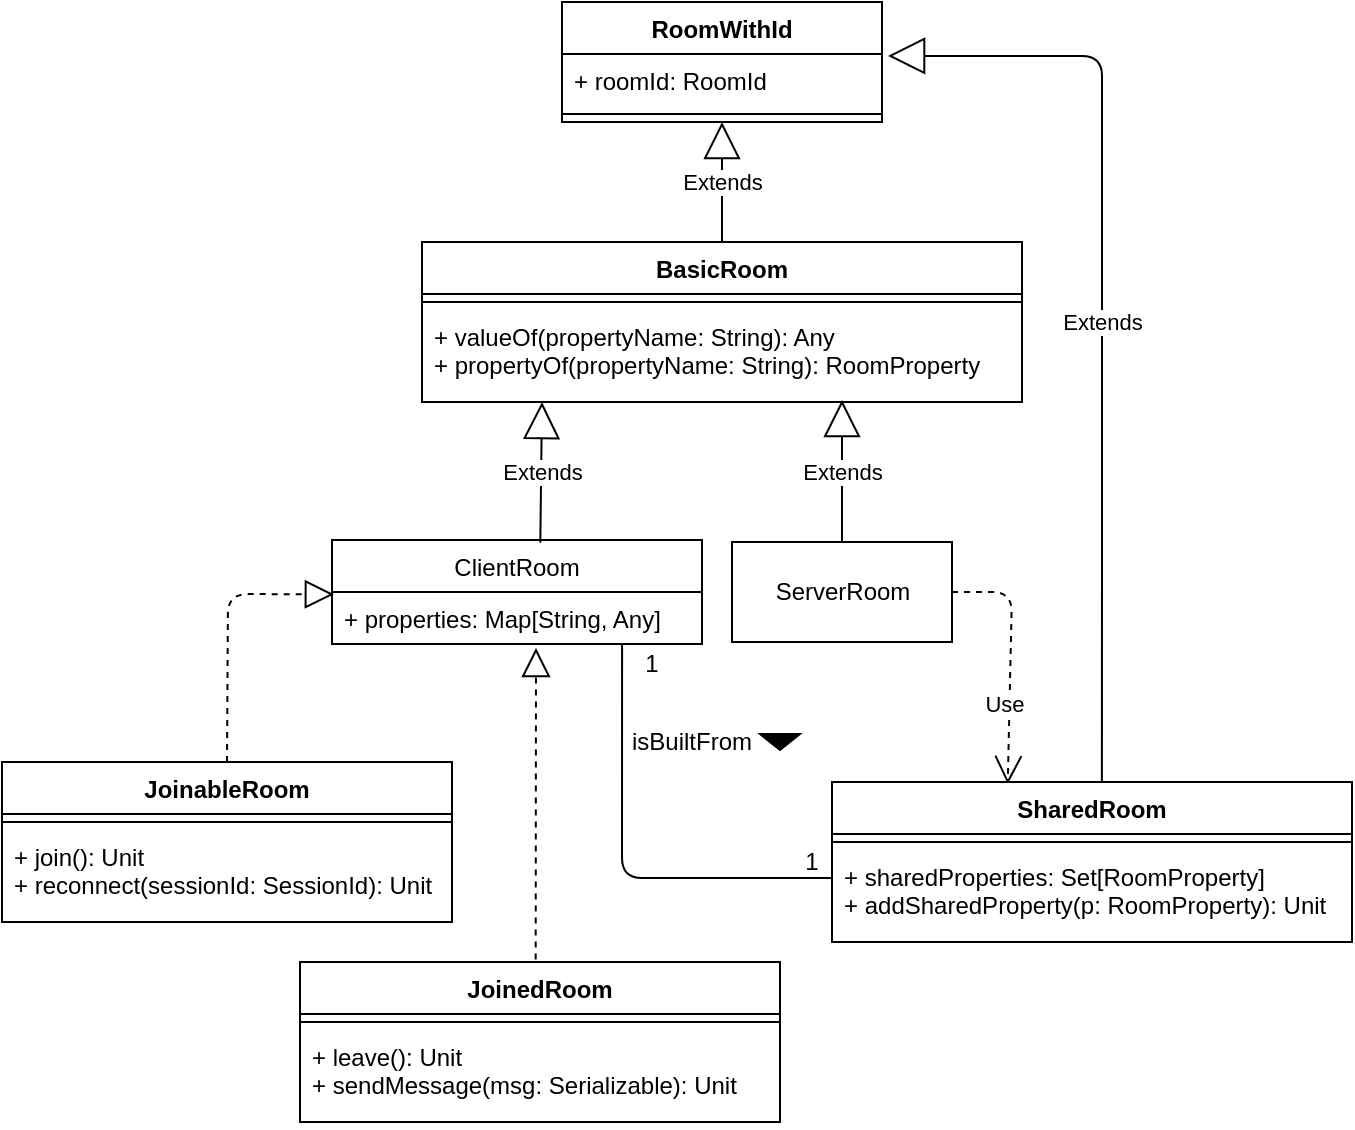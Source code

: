 <mxfile version="12.9.9" type="device"><diagram id="ANvYU7w54oOPpQcC6ar3" name="Page-1"><mxGraphModel dx="852" dy="495" grid="1" gridSize="10" guides="1" tooltips="1" connect="1" arrows="1" fold="1" page="1" pageScale="1" pageWidth="827" pageHeight="1169" math="0" shadow="0"><root><mxCell id="0"/><mxCell id="1" parent="0"/><mxCell id="mfVzm-Lh9tRRdBSbQ21J-5" value="ServerRoom" style="html=1;" parent="1" vertex="1"><mxGeometry x="390" y="310" width="110" height="50" as="geometry"/></mxCell><mxCell id="mfVzm-Lh9tRRdBSbQ21J-10" value="Use" style="endArrow=open;endSize=12;dashed=1;html=1;entryX=0.338;entryY=0.013;entryDx=0;entryDy=0;exitX=1;exitY=0.5;exitDx=0;exitDy=0;entryPerimeter=0;" parent="1" source="mfVzm-Lh9tRRdBSbQ21J-5" target="mfVzm-Lh9tRRdBSbQ21J-16" edge="1"><mxGeometry x="0.365" y="-3" width="160" relative="1" as="geometry"><mxPoint x="310" y="420" as="sourcePoint"/><mxPoint x="510" y="345" as="targetPoint"/><Array as="points"><mxPoint x="530" y="335"/></Array><mxPoint as="offset"/></mxGeometry></mxCell><mxCell id="mfVzm-Lh9tRRdBSbQ21J-11" value="Extends" style="endArrow=block;endSize=16;endFill=0;html=1;exitX=0.519;exitY=0.125;exitDx=0;exitDy=0;entryX=1.019;entryY=0.038;entryDx=0;entryDy=0;entryPerimeter=0;exitPerimeter=0;" parent="1" source="mfVzm-Lh9tRRdBSbQ21J-16" target="Jf699cSOZhtAb6FgL5ux-3" edge="1"><mxGeometry width="160" relative="1" as="geometry"><mxPoint x="350" y="320" as="sourcePoint"/><mxPoint x="530" y="104" as="targetPoint"/><Array as="points"><mxPoint x="575" y="320"/><mxPoint x="575" y="280"/><mxPoint x="575" y="67"/></Array></mxGeometry></mxCell><mxCell id="Jf699cSOZhtAb6FgL5ux-11" value="Extends" style="endArrow=block;endSize=16;endFill=0;html=1;entryX=0.5;entryY=1;entryDx=0;entryDy=0;" parent="1" source="Jf699cSOZhtAb6FgL5ux-7" target="Jf699cSOZhtAb6FgL5ux-2" edge="1"><mxGeometry width="160" relative="1" as="geometry"><mxPoint x="120" y="130" as="sourcePoint"/><mxPoint x="280" y="130" as="targetPoint"/></mxGeometry></mxCell><mxCell id="Jf699cSOZhtAb6FgL5ux-2" value="RoomWithId" style="swimlane;fontStyle=1;align=center;verticalAlign=top;childLayout=stackLayout;horizontal=1;startSize=26;horizontalStack=0;resizeParent=1;resizeParentMax=0;resizeLast=0;collapsible=1;marginBottom=0;" parent="1" vertex="1"><mxGeometry x="305" y="40" width="160" height="60" as="geometry"/></mxCell><mxCell id="Jf699cSOZhtAb6FgL5ux-3" value="+ roomId: RoomId" style="text;strokeColor=none;fillColor=none;align=left;verticalAlign=top;spacingLeft=4;spacingRight=4;overflow=hidden;rotatable=0;points=[[0,0.5],[1,0.5]];portConstraint=eastwest;" parent="Jf699cSOZhtAb6FgL5ux-2" vertex="1"><mxGeometry y="26" width="160" height="26" as="geometry"/></mxCell><mxCell id="Jf699cSOZhtAb6FgL5ux-4" value="" style="line;strokeWidth=1;fillColor=none;align=left;verticalAlign=middle;spacingTop=-1;spacingLeft=3;spacingRight=3;rotatable=0;labelPosition=right;points=[];portConstraint=eastwest;" parent="Jf699cSOZhtAb6FgL5ux-2" vertex="1"><mxGeometry y="52" width="160" height="8" as="geometry"/></mxCell><mxCell id="Jf699cSOZhtAb6FgL5ux-7" value="BasicRoom" style="swimlane;fontStyle=1;align=center;verticalAlign=top;childLayout=stackLayout;horizontal=1;startSize=26;horizontalStack=0;resizeParent=1;resizeParentMax=0;resizeLast=0;collapsible=1;marginBottom=0;" parent="1" vertex="1"><mxGeometry x="235" y="160" width="300" height="80" as="geometry"/></mxCell><mxCell id="Jf699cSOZhtAb6FgL5ux-9" value="" style="line;strokeWidth=1;fillColor=none;align=left;verticalAlign=middle;spacingTop=-1;spacingLeft=3;spacingRight=3;rotatable=0;labelPosition=right;points=[];portConstraint=eastwest;" parent="Jf699cSOZhtAb6FgL5ux-7" vertex="1"><mxGeometry y="26" width="300" height="8" as="geometry"/></mxCell><mxCell id="Jf699cSOZhtAb6FgL5ux-10" value="+ valueOf(propertyName: String): Any&#10;+ propertyOf(propertyName: String): RoomProperty" style="text;strokeColor=none;fillColor=none;align=left;verticalAlign=top;spacingLeft=4;spacingRight=4;overflow=hidden;rotatable=0;points=[[0,0.5],[1,0.5]];portConstraint=eastwest;" parent="Jf699cSOZhtAb6FgL5ux-7" vertex="1"><mxGeometry y="34" width="300" height="46" as="geometry"/></mxCell><mxCell id="Jf699cSOZhtAb6FgL5ux-12" value="Extends" style="endArrow=block;endSize=16;endFill=0;html=1;exitX=0.5;exitY=0;exitDx=0;exitDy=0;" parent="1" source="mfVzm-Lh9tRRdBSbQ21J-5" edge="1"><mxGeometry width="160" relative="1" as="geometry"><mxPoint x="190" y="334.5" as="sourcePoint"/><mxPoint x="445" y="239" as="targetPoint"/></mxGeometry></mxCell><mxCell id="Jf699cSOZhtAb6FgL5ux-13" value="Extends" style="endArrow=block;endSize=16;endFill=0;html=1;entryX=0.2;entryY=1;entryDx=0;entryDy=0;entryPerimeter=0;exitX=0.563;exitY=0.026;exitDx=0;exitDy=0;exitPerimeter=0;" parent="1" source="tL595lsRaXTVZxqntEhU-18" target="Jf699cSOZhtAb6FgL5ux-10" edge="1"><mxGeometry width="160" relative="1" as="geometry"><mxPoint x="295" y="290" as="sourcePoint"/><mxPoint x="294.58" y="239" as="targetPoint"/></mxGeometry></mxCell><mxCell id="tL595lsRaXTVZxqntEhU-1" value="JoinableRoom" style="swimlane;fontStyle=1;align=center;verticalAlign=top;childLayout=stackLayout;horizontal=1;startSize=26;horizontalStack=0;resizeParent=1;resizeParentMax=0;resizeLast=0;collapsible=1;marginBottom=0;" vertex="1" parent="1"><mxGeometry x="25" y="420" width="225" height="80" as="geometry"/></mxCell><mxCell id="tL595lsRaXTVZxqntEhU-3" value="" style="line;strokeWidth=1;fillColor=none;align=left;verticalAlign=middle;spacingTop=-1;spacingLeft=3;spacingRight=3;rotatable=0;labelPosition=right;points=[];portConstraint=eastwest;" vertex="1" parent="tL595lsRaXTVZxqntEhU-1"><mxGeometry y="26" width="225" height="8" as="geometry"/></mxCell><mxCell id="tL595lsRaXTVZxqntEhU-4" value="+ join(): Unit&#10;+ reconnect(sessionId: SessionId): Unit" style="text;strokeColor=none;fillColor=none;align=left;verticalAlign=top;spacingLeft=4;spacingRight=4;overflow=hidden;rotatable=0;points=[[0,0.5],[1,0.5]];portConstraint=eastwest;" vertex="1" parent="tL595lsRaXTVZxqntEhU-1"><mxGeometry y="34" width="225" height="46" as="geometry"/></mxCell><mxCell id="tL595lsRaXTVZxqntEhU-9" value="" style="endArrow=block;dashed=1;endFill=0;endSize=12;html=1;exitX=0.5;exitY=0;exitDx=0;exitDy=0;entryX=0.005;entryY=0.045;entryDx=0;entryDy=0;entryPerimeter=0;" edge="1" parent="1" source="tL595lsRaXTVZxqntEhU-1" target="tL595lsRaXTVZxqntEhU-19"><mxGeometry width="160" relative="1" as="geometry"><mxPoint x="140" y="330" as="sourcePoint"/><mxPoint x="220" y="335" as="targetPoint"/><Array as="points"><mxPoint x="138" y="336"/></Array></mxGeometry></mxCell><mxCell id="tL595lsRaXTVZxqntEhU-10" value="" style="endArrow=block;dashed=1;endFill=0;endSize=12;html=1;exitX=0.491;exitY=-0.015;exitDx=0;exitDy=0;exitPerimeter=0;" edge="1" parent="1" source="tL595lsRaXTVZxqntEhU-5"><mxGeometry width="160" relative="1" as="geometry"><mxPoint x="130" y="290" as="sourcePoint"/><mxPoint x="292" y="363" as="targetPoint"/></mxGeometry></mxCell><mxCell id="tL595lsRaXTVZxqntEhU-18" value="ClientRoom" style="swimlane;fontStyle=0;childLayout=stackLayout;horizontal=1;startSize=26;fillColor=none;horizontalStack=0;resizeParent=1;resizeParentMax=0;resizeLast=0;collapsible=1;marginBottom=0;" vertex="1" parent="1"><mxGeometry x="190" y="309" width="185" height="52" as="geometry"/></mxCell><mxCell id="tL595lsRaXTVZxqntEhU-19" value="+ properties: Map[String, Any]" style="text;strokeColor=none;fillColor=none;align=left;verticalAlign=top;spacingLeft=4;spacingRight=4;overflow=hidden;rotatable=0;points=[[0,0.5],[1,0.5]];portConstraint=eastwest;" vertex="1" parent="tL595lsRaXTVZxqntEhU-18"><mxGeometry y="26" width="185" height="26" as="geometry"/></mxCell><mxCell id="tL595lsRaXTVZxqntEhU-5" value="JoinedRoom" style="swimlane;fontStyle=1;align=center;verticalAlign=top;childLayout=stackLayout;horizontal=1;startSize=26;horizontalStack=0;resizeParent=1;resizeParentMax=0;resizeLast=0;collapsible=1;marginBottom=0;" vertex="1" parent="1"><mxGeometry x="174" y="520" width="240" height="80" as="geometry"/></mxCell><mxCell id="tL595lsRaXTVZxqntEhU-7" value="" style="line;strokeWidth=1;fillColor=none;align=left;verticalAlign=middle;spacingTop=-1;spacingLeft=3;spacingRight=3;rotatable=0;labelPosition=right;points=[];portConstraint=eastwest;" vertex="1" parent="tL595lsRaXTVZxqntEhU-5"><mxGeometry y="26" width="240" height="8" as="geometry"/></mxCell><mxCell id="tL595lsRaXTVZxqntEhU-8" value="+ leave(): Unit&#10;+ sendMessage(msg: Serializable): Unit" style="text;strokeColor=none;fillColor=none;align=left;verticalAlign=top;spacingLeft=4;spacingRight=4;overflow=hidden;rotatable=0;points=[[0,0.5],[1,0.5]];portConstraint=eastwest;" vertex="1" parent="tL595lsRaXTVZxqntEhU-5"><mxGeometry y="34" width="240" height="46" as="geometry"/></mxCell><mxCell id="tL595lsRaXTVZxqntEhU-25" value="" style="endArrow=none;html=1;edgeStyle=orthogonalEdgeStyle;exitX=0.784;exitY=1.006;exitDx=0;exitDy=0;exitPerimeter=0;entryX=0;entryY=0.304;entryDx=0;entryDy=0;entryPerimeter=0;" edge="1" parent="1" source="tL595lsRaXTVZxqntEhU-19" target="mfVzm-Lh9tRRdBSbQ21J-19"><mxGeometry relative="1" as="geometry"><mxPoint x="490" y="550" as="sourcePoint"/><mxPoint x="340" y="470" as="targetPoint"/><Array as="points"><mxPoint x="335" y="478"/></Array></mxGeometry></mxCell><mxCell id="tL595lsRaXTVZxqntEhU-28" value="isBuiltFrom" style="text;html=1;strokeColor=none;fillColor=none;align=center;verticalAlign=middle;whiteSpace=wrap;rounded=0;" vertex="1" parent="1"><mxGeometry x="330" y="400" width="80" height="20" as="geometry"/></mxCell><mxCell id="mfVzm-Lh9tRRdBSbQ21J-16" value="SharedRoom" style="swimlane;fontStyle=1;align=center;verticalAlign=top;childLayout=stackLayout;horizontal=1;startSize=26;horizontalStack=0;resizeParent=1;resizeParentMax=0;resizeLast=0;collapsible=1;marginBottom=0;" parent="1" vertex="1"><mxGeometry x="440" y="430" width="260" height="80" as="geometry"/></mxCell><mxCell id="mfVzm-Lh9tRRdBSbQ21J-18" value="" style="line;strokeWidth=1;fillColor=none;align=left;verticalAlign=middle;spacingTop=-1;spacingLeft=3;spacingRight=3;rotatable=0;labelPosition=right;points=[];portConstraint=eastwest;" parent="mfVzm-Lh9tRRdBSbQ21J-16" vertex="1"><mxGeometry y="26" width="260" height="8" as="geometry"/></mxCell><mxCell id="mfVzm-Lh9tRRdBSbQ21J-19" value="+ sharedProperties: Set[RoomProperty]&#10;+ addSharedProperty(p: RoomProperty): Unit" style="text;strokeColor=none;fillColor=none;align=left;verticalAlign=top;spacingLeft=4;spacingRight=4;overflow=hidden;rotatable=0;points=[[0,0.5],[1,0.5]];portConstraint=eastwest;" parent="mfVzm-Lh9tRRdBSbQ21J-16" vertex="1"><mxGeometry y="34" width="260" height="46" as="geometry"/></mxCell><mxCell id="tL595lsRaXTVZxqntEhU-29" value="" style="triangle;whiteSpace=wrap;html=1;fillColor=#000000;rotation=90;" vertex="1" parent="1"><mxGeometry x="410" y="400" width="8" height="20" as="geometry"/></mxCell><mxCell id="tL595lsRaXTVZxqntEhU-30" value="1" style="text;html=1;strokeColor=none;fillColor=none;align=center;verticalAlign=middle;whiteSpace=wrap;rounded=0;" vertex="1" parent="1"><mxGeometry x="330" y="361" width="40" height="20" as="geometry"/></mxCell><mxCell id="tL595lsRaXTVZxqntEhU-31" value="1" style="text;html=1;strokeColor=none;fillColor=none;align=center;verticalAlign=middle;whiteSpace=wrap;rounded=0;" vertex="1" parent="1"><mxGeometry x="410" y="460" width="40" height="20" as="geometry"/></mxCell></root></mxGraphModel></diagram></mxfile>